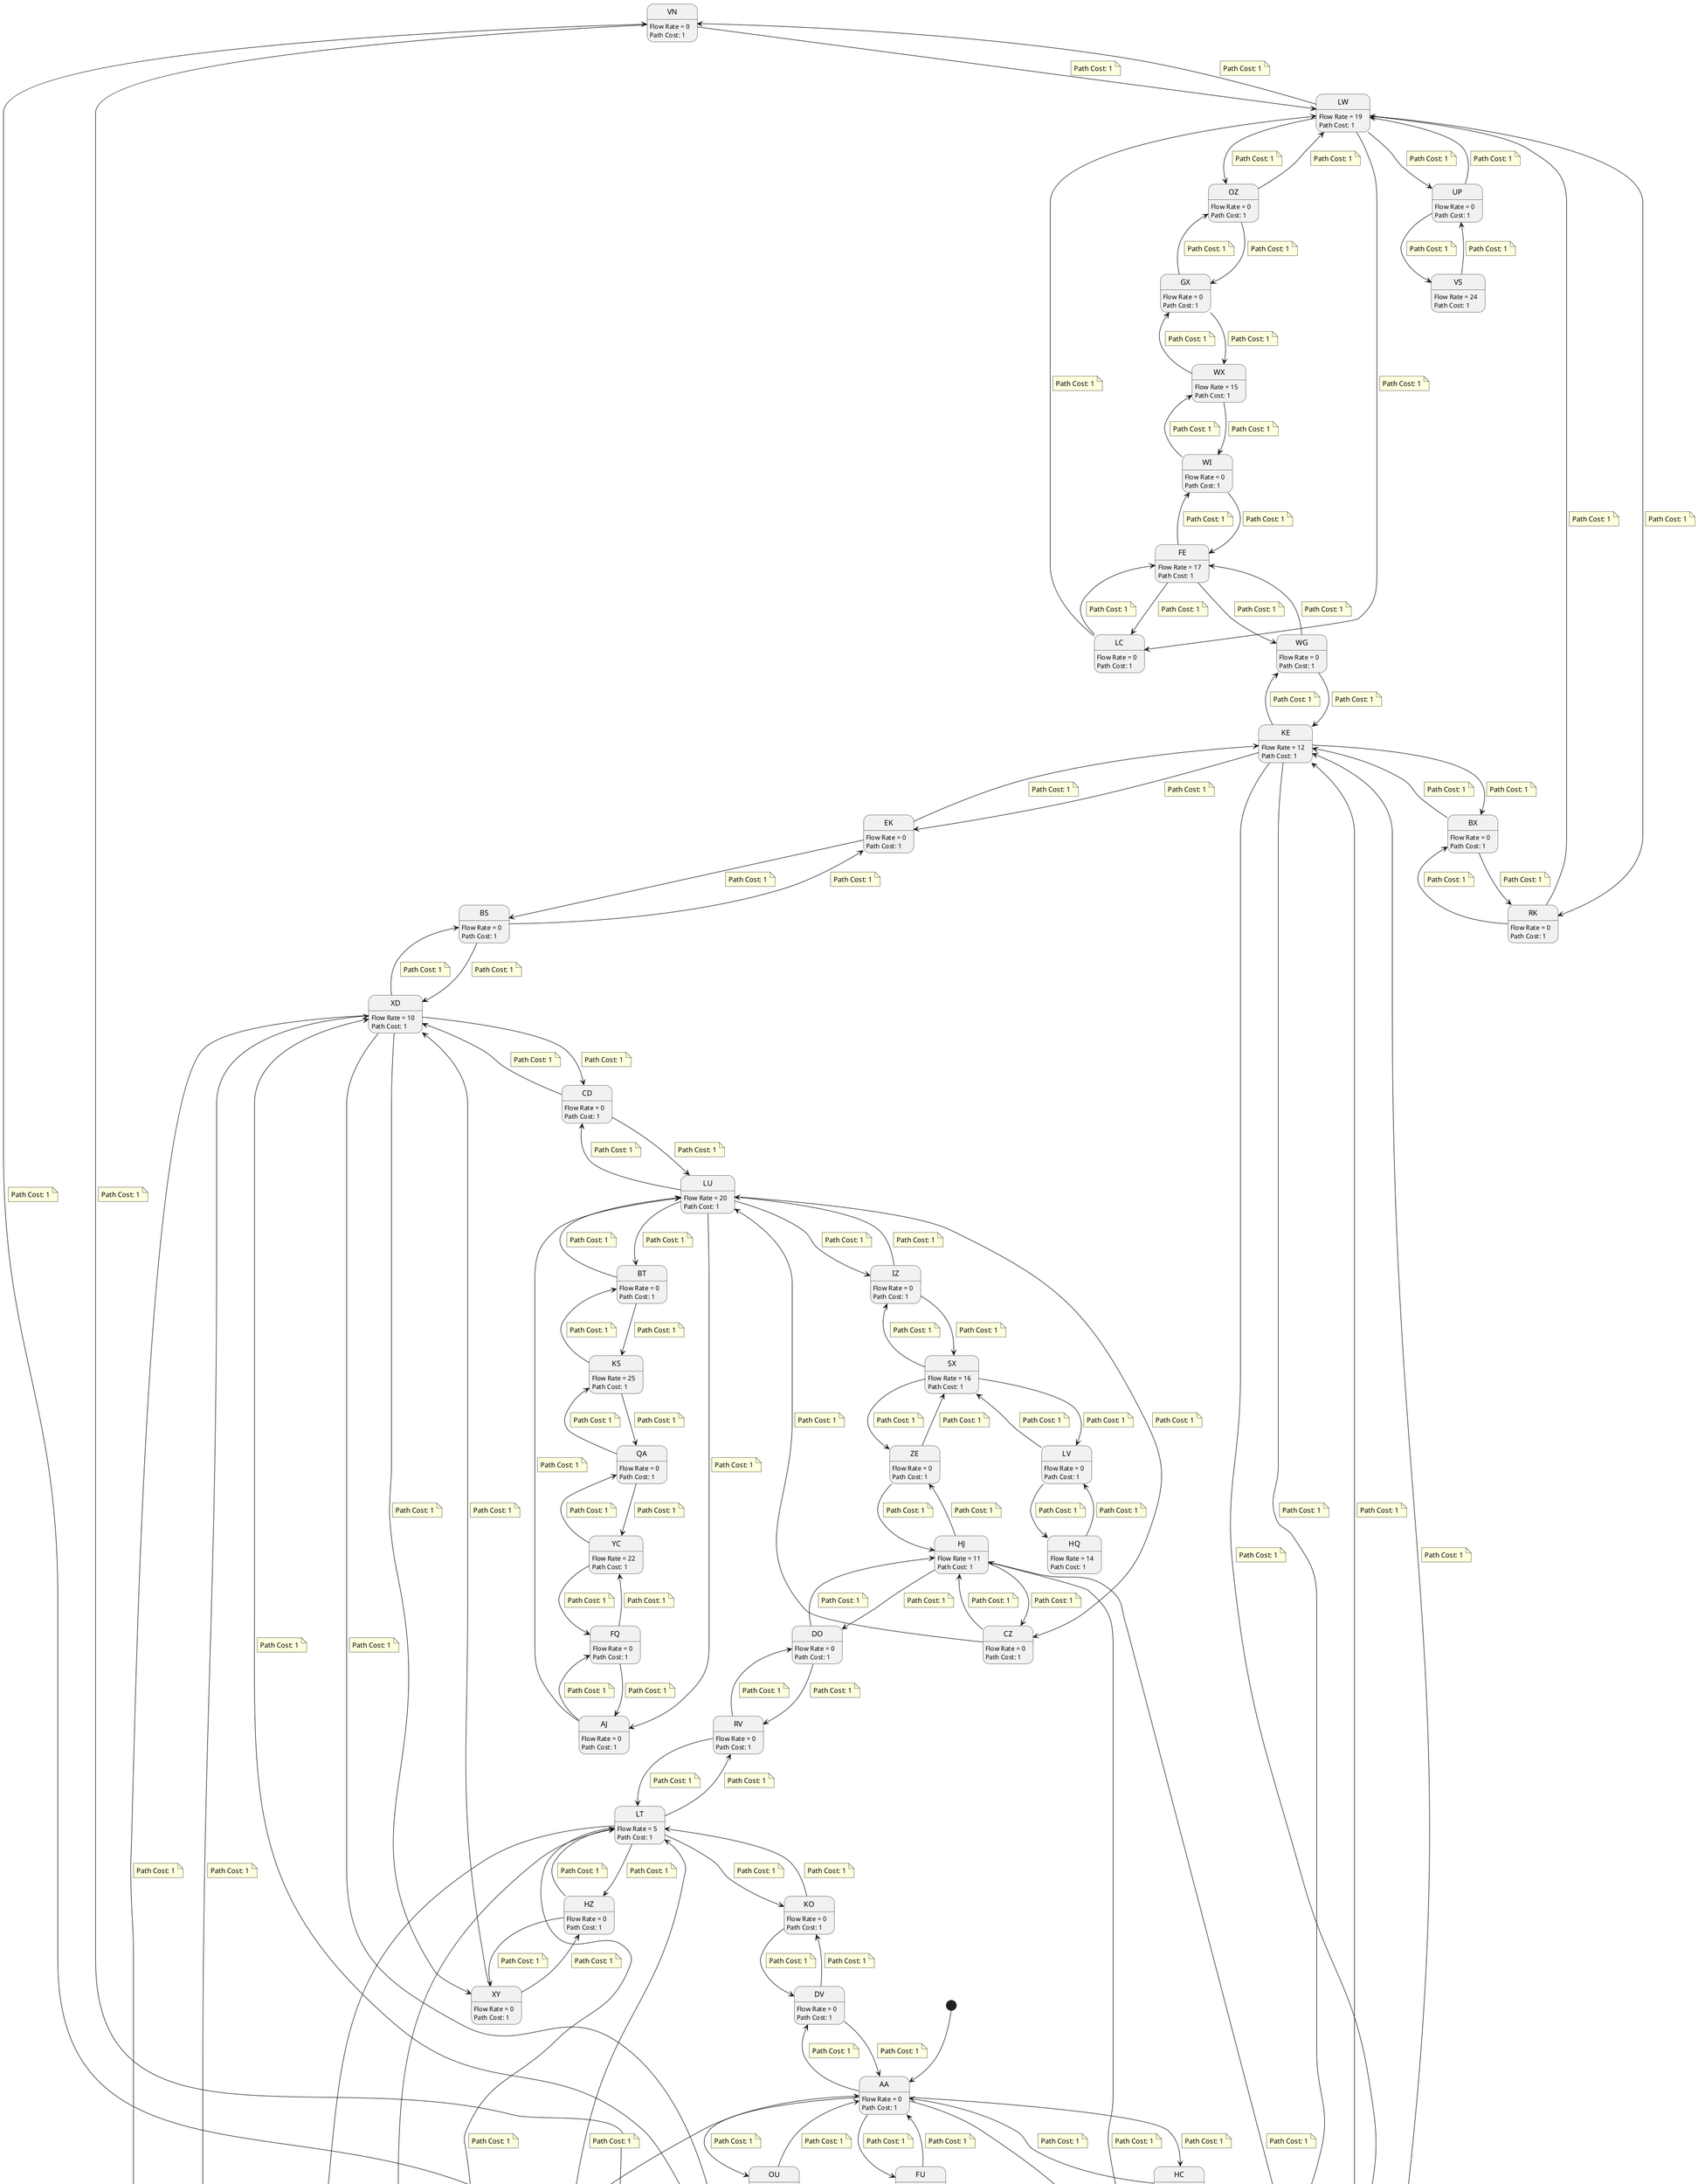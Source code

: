 @startuml
hide empty description

VN : Flow Rate = 0
VN : Path Cost: 1
FQ : Flow Rate = 0
FQ : Path Cost: 1
DO : Flow Rate = 0
DO : Path Cost: 1
MW : Flow Rate = 0
MW : Path Cost: 1
LT : Flow Rate = 5
LT : Path Cost: 1
UJ : Flow Rate = 0
UJ : Path Cost: 1
IZ : Flow Rate = 0
IZ : Path Cost: 1
FE : Flow Rate = 17
FE : Path Cost: 1
KS : Flow Rate = 25
KS : Path Cost: 1
HJ : Flow Rate = 11
HJ : Path Cost: 1
WI : Flow Rate = 0
WI : Path Cost: 1
EK : Flow Rate = 0
EK : Path Cost: 1
HD : Flow Rate = 0
HD : Path Cost: 1
HZ : Flow Rate = 0
HZ : Path Cost: 1
CD : Flow Rate = 0
CD : Path Cost: 1
OZ : Flow Rate = 0
OZ : Path Cost: 1
AA : Flow Rate = 0
AA : Path Cost: 1
OU : Flow Rate = 0
OU : Path Cost: 1
XD : Flow Rate = 10
XD : Path Cost: 1
AI : Flow Rate = 0
AI : Path Cost: 1
GX : Flow Rate = 0
GX : Path Cost: 1
FW : Flow Rate = 8
FW : Path Cost: 1
KO : Flow Rate = 0
KO : Path Cost: 1
DV : Flow Rate = 0
DV : Path Cost: 1
CZ : Flow Rate = 0
CZ : Path Cost: 1
WG : Flow Rate = 0
WG : Path Cost: 1
WX : Flow Rate = 15
WX : Path Cost: 1
AJ : Flow Rate = 0
AJ : Path Cost: 1
LC : Flow Rate = 0
LC : Path Cost: 1
XX : Flow Rate = 0
XX : Path Cost: 1
RK : Flow Rate = 0
RK : Path Cost: 1
YC : Flow Rate = 22
YC : Path Cost: 1
KH : Flow Rate = 0
KH : Path Cost: 1
ZE : Flow Rate = 0
ZE : Path Cost: 1
BX : Flow Rate = 0
BX : Path Cost: 1
VS : Flow Rate = 24
VS : Path Cost: 1
SX : Flow Rate = 16
SX : Path Cost: 1
RV : Flow Rate = 0
RV : Path Cost: 1
UP : Flow Rate = 0
UP : Path Cost: 1
EP : Flow Rate = 0
EP : Path Cost: 1
VO : Flow Rate = 0
VO : Path Cost: 1
HC : Flow Rate = 0
HC : Path Cost: 1
TE : Flow Rate = 0
TE : Path Cost: 1
LW : Flow Rate = 19
LW : Path Cost: 1
SG : Flow Rate = 0
SG : Path Cost: 1
BT : Flow Rate = 0
BT : Path Cost: 1
DE : Flow Rate = 0
DE : Path Cost: 1
BS : Flow Rate = 0
BS : Path Cost: 1
VX : Flow Rate = 0
VX : Path Cost: 1
TK : Flow Rate = 0
TK : Path Cost: 1
HQ : Flow Rate = 14
HQ : Path Cost: 1
LU : Flow Rate = 20
LU : Path Cost: 1
LA : Flow Rate = 7
LA : Path Cost: 1
VW : Flow Rate = 0
VW : Path Cost: 1
LV : Flow Rate = 0
LV : Path Cost: 1
XY : Flow Rate = 0
XY : Path Cost: 1
OY : Flow Rate = 0
OY : Path Cost: 1
KE : Flow Rate = 12
KE : Path Cost: 1
AU : Flow Rate = 0
AU : Path Cost: 1
QA : Flow Rate = 0
QA : Path Cost: 1
FU : Flow Rate = 0
FU : Path Cost: 1
[*] --> AA


VN --> LW
note on link
  Path Cost: 1
end note
VN --> TK
note on link
  Path Cost: 1
end note
FQ --> AJ
note on link
  Path Cost: 1
end note
FQ --> YC
note on link
  Path Cost: 1
end note
DO --> RV
note on link
  Path Cost: 1
end note
DO --> HJ
note on link
  Path Cost: 1
end note
MW --> TE
note on link
  Path Cost: 1
end note
MW --> HJ
note on link
  Path Cost: 1
end note
LT --> KO
note on link
  Path Cost: 1
end note
LT --> SG
note on link
  Path Cost: 1
end note
LT --> KH
note on link
  Path Cost: 1
end note
LT --> HZ
note on link
  Path Cost: 1
end note
LT --> RV
note on link
  Path Cost: 1
end note
UJ --> FW
note on link
  Path Cost: 1
end note
UJ --> DE
note on link
  Path Cost: 1
end note
IZ --> LU
note on link
  Path Cost: 1
end note
IZ --> SX
note on link
  Path Cost: 1
end note
FE --> WG
note on link
  Path Cost: 1
end note
FE --> WI
note on link
  Path Cost: 1
end note
FE --> LC
note on link
  Path Cost: 1
end note
KS --> QA
note on link
  Path Cost: 1
end note
KS --> BT
note on link
  Path Cost: 1
end note
HJ --> MW
note on link
  Path Cost: 1
end note
HJ --> CZ
note on link
  Path Cost: 1
end note
HJ --> ZE
note on link
  Path Cost: 1
end note
HJ --> DO
note on link
  Path Cost: 1
end note
WI --> WX
note on link
  Path Cost: 1
end note
WI --> FE
note on link
  Path Cost: 1
end note
EK --> KE
note on link
  Path Cost: 1
end note
EK --> BS
note on link
  Path Cost: 1
end note
HD --> KH
note on link
  Path Cost: 1
end note
HD --> FW
note on link
  Path Cost: 1
end note
HZ --> XY
note on link
  Path Cost: 1
end note
HZ --> LT
note on link
  Path Cost: 1
end note
CD --> XD
note on link
  Path Cost: 1
end note
CD --> LU
note on link
  Path Cost: 1
end note
OZ --> GX
note on link
  Path Cost: 1
end note
OZ --> LW
note on link
  Path Cost: 1
end note
AA --> EP
note on link
  Path Cost: 1
end note
AA --> FU
note on link
  Path Cost: 1
end note
AA --> DV
note on link
  Path Cost: 1
end note
AA --> OU
note on link
  Path Cost: 1
end note
AA --> HC
note on link
  Path Cost: 1
end note
OU --> VX
note on link
  Path Cost: 1
end note
OU --> AA
note on link
  Path Cost: 1
end note
XD --> VX
note on link
  Path Cost: 1
end note
XD --> VW
note on link
  Path Cost: 1
end note
XD --> BS
note on link
  Path Cost: 1
end note
XD --> XY
note on link
  Path Cost: 1
end note
XD --> CD
note on link
  Path Cost: 1
end note
AI --> KE
note on link
  Path Cost: 1
end note
AI --> FW
note on link
  Path Cost: 1
end note
GX --> OZ
note on link
  Path Cost: 1
end note
GX --> WX
note on link
  Path Cost: 1
end note
FW --> AI
note on link
  Path Cost: 1
end note
FW --> FU
note on link
  Path Cost: 1
end note
FW --> UJ
note on link
  Path Cost: 1
end note
FW --> TK
note on link
  Path Cost: 1
end note
FW --> HD
note on link
  Path Cost: 1
end note
KO --> DV
note on link
  Path Cost: 1
end note
KO --> LT
note on link
  Path Cost: 1
end note
DV --> KO
note on link
  Path Cost: 1
end note
DV --> AA
note on link
  Path Cost: 1
end note
CZ --> LU
note on link
  Path Cost: 1
end note
CZ --> HJ
note on link
  Path Cost: 1
end note
WG --> KE
note on link
  Path Cost: 1
end note
WG --> FE
note on link
  Path Cost: 1
end note
WX --> WI
note on link
  Path Cost: 1
end note
WX --> GX
note on link
  Path Cost: 1
end note
AJ --> FQ
note on link
  Path Cost: 1
end note
AJ --> LU
note on link
  Path Cost: 1
end note
LC --> LW
note on link
  Path Cost: 1
end note
LC --> FE
note on link
  Path Cost: 1
end note
XX --> LA
note on link
  Path Cost: 1
end note
XX --> VW
note on link
  Path Cost: 1
end note
RK --> BX
note on link
  Path Cost: 1
end note
RK --> LW
note on link
  Path Cost: 1
end note
YC --> FQ
note on link
  Path Cost: 1
end note
YC --> QA
note on link
  Path Cost: 1
end note
KH --> HD
note on link
  Path Cost: 1
end note
KH --> LT
note on link
  Path Cost: 1
end note
ZE --> HJ
note on link
  Path Cost: 1
end note
ZE --> SX
note on link
  Path Cost: 1
end note
BX --> KE
note on link
  Path Cost: 1
end note
BX --> RK
note on link
  Path Cost: 1
end note
VS --> UP
note on link
  Path Cost: 1
end note
SX --> IZ
note on link
  Path Cost: 1
end note
SX --> ZE
note on link
  Path Cost: 1
end note
SX --> LV
note on link
  Path Cost: 1
end note
RV --> LT
note on link
  Path Cost: 1
end note
RV --> DO
note on link
  Path Cost: 1
end note
UP --> VS
note on link
  Path Cost: 1
end note
UP --> LW
note on link
  Path Cost: 1
end note
EP --> AA
note on link
  Path Cost: 1
end note
EP --> AU
note on link
  Path Cost: 1
end note
VO --> KE
note on link
  Path Cost: 1
end note
VO --> HC
note on link
  Path Cost: 1
end note
HC --> AA
note on link
  Path Cost: 1
end note
HC --> VO
note on link
  Path Cost: 1
end note
TE --> LA
note on link
  Path Cost: 1
end note
TE --> MW
note on link
  Path Cost: 1
end note
LW --> UP
note on link
  Path Cost: 1
end note
LW --> OZ
note on link
  Path Cost: 1
end note
LW --> LC
note on link
  Path Cost: 1
end note
LW --> VN
note on link
  Path Cost: 1
end note
LW --> RK
note on link
  Path Cost: 1
end note
SG --> OY
note on link
  Path Cost: 1
end note
SG --> LT
note on link
  Path Cost: 1
end note
BT --> KS
note on link
  Path Cost: 1
end note
BT --> LU
note on link
  Path Cost: 1
end note
DE --> LA
note on link
  Path Cost: 1
end note
DE --> UJ
note on link
  Path Cost: 1
end note
BS --> EK
note on link
  Path Cost: 1
end note
BS --> XD
note on link
  Path Cost: 1
end note
VX --> OU
note on link
  Path Cost: 1
end note
VX --> XD
note on link
  Path Cost: 1
end note
TK --> VN
note on link
  Path Cost: 1
end note
TK --> FW
note on link
  Path Cost: 1
end note
HQ --> LV
note on link
  Path Cost: 1
end note
LU --> CZ
note on link
  Path Cost: 1
end note
LU --> IZ
note on link
  Path Cost: 1
end note
LU --> AJ
note on link
  Path Cost: 1
end note
LU --> BT
note on link
  Path Cost: 1
end note
LU --> CD
note on link
  Path Cost: 1
end note
LA --> OY
note on link
  Path Cost: 1
end note
LA --> XX
note on link
  Path Cost: 1
end note
LA --> TE
note on link
  Path Cost: 1
end note
LA --> DE
note on link
  Path Cost: 1
end note
LA --> AU
note on link
  Path Cost: 1
end note
VW --> XD
note on link
  Path Cost: 1
end note
VW --> XX
note on link
  Path Cost: 1
end note
LV --> SX
note on link
  Path Cost: 1
end note
LV --> HQ
note on link
  Path Cost: 1
end note
XY --> XD
note on link
  Path Cost: 1
end note
XY --> HZ
note on link
  Path Cost: 1
end note
OY --> SG
note on link
  Path Cost: 1
end note
OY --> LA
note on link
  Path Cost: 1
end note
KE --> VO
note on link
  Path Cost: 1
end note
KE --> EK
note on link
  Path Cost: 1
end note
KE --> WG
note on link
  Path Cost: 1
end note
KE --> AI
note on link
  Path Cost: 1
end note
KE --> BX
note on link
  Path Cost: 1
end note
AU --> LA
note on link
  Path Cost: 1
end note
AU --> EP
note on link
  Path Cost: 1
end note
QA --> YC
note on link
  Path Cost: 1
end note
QA --> KS
note on link
  Path Cost: 1
end note
FU --> AA
note on link
  Path Cost: 1
end note
FU --> FW
note on link
  Path Cost: 1
end note
@enduml
